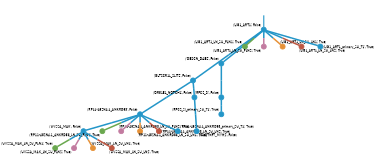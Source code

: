 strict digraph  {
graph[splines=false]; nodesep=0.7; rankdir=TB; ranksep=0.6; forcelabels=true; dpi=600; size=2.5;
0 [color="#2496c8ff", fillcolor="#2496c8ff", fixedsize=true, fontname=Lato, fontsize="12pt", height="0.25", label="", penwidth=3, shape=circle, style=filled, xlabel="('LIG1_ART1', False)"];
1 [color="#2496c8ff", fillcolor="#2496c8ff", fixedsize=true, fontname=Lato, fontsize="12pt", height="0.25", label="", penwidth=3, shape=circle, style=filled, xlabel="('GLTSCR1L_SLIT2', False)"];
5 [color="#2496c8ff", fillcolor="#2496c8ff", fixedsize=true, fontname=Lato, fontsize="12pt", height="0.25", label="", penwidth=3, shape=circle, style=filled, xlabel="('OBSCN_DAB2', False)"];
8 [color="#6aa84fff", fillcolor="#6aa84fff", fixedsize=true, fontname=Lato, fontsize="12pt", height="0.25", label="", penwidth=3, shape=circle, style=filled, xlabel="('LIG1_ART1_LN_SU_FLN1', True)"];
11 [color="#c27ba0ff", fillcolor="#c27ba0ff", fixedsize=true, fontname=Lato, fontsize="12pt", height="0.25", label="", penwidth=3, shape=circle, style=filled, xlabel="('LIG1_ART1_LN_SU_FLN2', True)"];
14 [color="#e69138ff", fillcolor="#e69138ff", fixedsize=true, fontname=Lato, fontsize="12pt", height="0.25", label="", penwidth=3, shape=circle, style=filled, xlabel="('LIG1_ART1_LN_SU_LN1', True)"];
17 [color="#be5742ff", fillcolor="#be5742ff", fixedsize=true, fontname=Lato, fontsize="12pt", height="0.25", label="", penwidth=3, shape=circle, style=filled, xlabel="('LIG1_ART1_LN_SU_LN2', True)"];
20 [color="#2496c8ff", fillcolor="#2496c8ff", fixedsize=true, fontname=Lato, fontsize="12pt", height="0.25", label="", penwidth=3, shape=circle, style=filled, xlabel="('LIG1_ART1_primary_SU_T1', True)"];
2 [color="#2496c8ff", fillcolor="#2496c8ff", fixedsize=true, fontname=Lato, fontsize="12pt", height="0.25", label="", penwidth=3, shape=circle, style=filled, xlabel="('RP11-452N4.1_ANKRD53', False)"];
6 [color="#2496c8ff", fillcolor="#2496c8ff", fixedsize=true, fontname=Lato, fontsize="12pt", height="0.25", label="", penwidth=3, shape=circle, style=filled, xlabel="('OR51E1_NOTCH1', False)"];
7 [color="#2496c8ff", fillcolor="#2496c8ff", fixedsize=true, fontname=Lato, fontsize="12pt", height="0.25", label="", penwidth=3, shape=circle, style=filled, xlabel="('UVSSA_MAK', False)"];
9 [color="#6aa84fff", fillcolor="#6aa84fff", fixedsize=true, fontname=Lato, fontsize="12pt", height="0.25", label="", penwidth=3, shape=circle, style=filled, xlabel="('RP11-452N4.1_ANKRD53_LN_SU_FLN1', True)"];
12 [color="#c27ba0ff", fillcolor="#c27ba0ff", fixedsize=true, fontname=Lato, fontsize="12pt", height="0.25", label="", penwidth=3, shape=circle, style=filled, xlabel="('RP11-452N4.1_ANKRD53_LN_SU_FLN2', True)"];
15 [color="#e69138ff", fillcolor="#e69138ff", fixedsize=true, fontname=Lato, fontsize="12pt", height="0.25", label="", penwidth=3, shape=circle, style=filled, xlabel="('RP11-452N4.1_ANKRD53_LN_SU_LN1', True)"];
18 [color="#be5742ff", fillcolor="#be5742ff", fixedsize=true, fontname=Lato, fontsize="12pt", height="0.25", label="", penwidth=3, shape=circle, style=filled, xlabel="('RP11-452N4.1_ANKRD53_LN_SU_LN2', True)"];
21 [color="#2496c8ff", fillcolor="#2496c8ff", fixedsize=true, fontname=Lato, fontsize="12pt", height="0.25", label="", penwidth=3, shape=circle, style=filled, xlabel="('RP11-452N4.1_ANKRD53_primary_SU_T1', True)"];
4 [color="#2496c8ff", fillcolor="#2496c8ff", fixedsize=true, fontname=Lato, fontsize="12pt", height="0.25", label="", penwidth=3, shape=circle, style=filled, xlabel="('RFC2_SI', False)"];
22 [color="#2496c8ff", fillcolor="#2496c8ff", fixedsize=true, fontname=Lato, fontsize="12pt", height="0.25", label="", penwidth=3, shape=circle, style=filled, xlabel="('RFC2_SI_primary_SU_T1', True)"];
3 [color="#2496c8ff", fillcolor="#2496c8ff", fixedsize=true, fontname=Lato, fontsize="12pt", height="0.25", label="", penwidth=3, shape=circle, style=filled, xlabel="('C1QTNF7_MYH2', False)"];
10 [color="#6aa84fff", fillcolor="#6aa84fff", fixedsize=true, fontname=Lato, fontsize="12pt", height="0.25", label="", penwidth=3, shape=circle, style=filled, xlabel="('UVSSA_MAK_LN_SU_FLN1', True)"];
13 [color="#c27ba0ff", fillcolor="#c27ba0ff", fixedsize=true, fontname=Lato, fontsize="12pt", height="0.25", label="", penwidth=3, shape=circle, style=filled, xlabel="('UVSSA_MAK_LN_SU_FLN2', True)"];
16 [color="#e69138ff", fillcolor="#e69138ff", fixedsize=true, fontname=Lato, fontsize="12pt", height="0.25", label="", penwidth=3, shape=circle, style=filled, xlabel="('UVSSA_MAK_LN_SU_LN1', True)"];
19 [color="#be5742ff", fillcolor="#be5742ff", fixedsize=true, fontname=Lato, fontsize="12pt", height="0.25", label="", penwidth=3, shape=circle, style=filled, xlabel="('UVSSA_MAK_LN_SU_LN2', True)"];
normal [label="", penwidth=3, style=invis, xlabel="('LIG1_ART1', False)"];
0 -> 1  [arrowsize=0, color="#2496c8ff;0.5:#2496c8ff", minlen="3.0", penwidth="5.5", style=solid];
0 -> 5  [arrowsize=0, color="#2496c8ff;0.5:#2496c8ff", minlen="2.0", penwidth="5.5", style=solid];
0 -> 8  [arrowsize=0, color="#2496c8ff;0.5:#6aa84fff", minlen="1.350000023841858", penwidth="5.5", style=solid];
0 -> 11  [arrowsize=0, color="#2496c8ff;0.5:#c27ba0ff", minlen="1.350000023841858", penwidth="5.5", style=solid];
0 -> 14  [arrowsize=0, color="#2496c8ff;0.5:#e69138ff", minlen="1.350000023841858", penwidth="5.5", style=solid];
0 -> 17  [arrowsize=0, color="#2496c8ff;0.5:#be5742ff", minlen="1.350000023841858", penwidth="5.5", style=solid];
0 -> 20  [arrowsize=0, color="#2496c8ff;0.5:#2496c8ff", minlen="1.350000023841858", penwidth="5.5", style=solid];
1 -> 2  [arrowsize=0, color="#2496c8ff;0.5:#2496c8ff", minlen="2.5999999046325684", penwidth="5.5", style=solid];
1 -> 6  [arrowsize=0, color="#2496c8ff;0.5:#2496c8ff", minlen="1.7000000476837158", penwidth="5.5", style=solid];
5 -> 4  [arrowsize=0, color="#2496c8ff;0.5:#2496c8ff", minlen="2.200000047683716", penwidth="5.5", style=solid];
2 -> 7  [arrowsize=0, color="#2496c8ff;0.5:#2496c8ff", minlen="1.7000000476837158", penwidth="5.5", style=solid];
2 -> 9  [arrowsize=0, color="#2496c8ff;0.5:#6aa84fff", minlen="1.350000023841858", penwidth="5.5", style=solid];
2 -> 12  [arrowsize=0, color="#2496c8ff;0.5:#c27ba0ff", minlen="1.350000023841858", penwidth="5.5", style=solid];
2 -> 15  [arrowsize=0, color="#2496c8ff;0.5:#e69138ff", minlen="1.350000023841858", penwidth="5.5", style=solid];
2 -> 18  [arrowsize=0, color="#2496c8ff;0.5:#be5742ff", minlen="1.350000023841858", penwidth="5.5", style=solid];
2 -> 21  [arrowsize=0, color="#2496c8ff;0.5:#2496c8ff", minlen="1.350000023841858", penwidth="5.5", style=solid];
6 -> 3  [arrowsize=0, color="#2496c8ff;0.5:#2496c8ff", minlen="2.4000000953674316", penwidth="5.5", style=solid];
7 -> 10  [arrowsize=0, color="#2496c8ff;0.5:#6aa84fff", minlen="1.350000023841858", penwidth="5.5", style=solid];
7 -> 13  [arrowsize=0, color="#2496c8ff;0.5:#c27ba0ff", minlen="1.350000023841858", penwidth="5.5", style=solid];
7 -> 16  [arrowsize=0, color="#2496c8ff;0.5:#e69138ff", minlen="1.350000023841858", penwidth="5.5", style=solid];
7 -> 19  [arrowsize=0, color="#2496c8ff;0.5:#be5742ff", minlen="1.350000023841858", penwidth="5.5", style=solid];
4 -> 22  [arrowsize=0, color="#2496c8ff;0.5:#2496c8ff", minlen="1.350000023841858", penwidth="5.5", style=solid];
normal -> 0  [arrowsize=0, color="#2496c8ff", label="", penwidth=4, style=solid];
}
